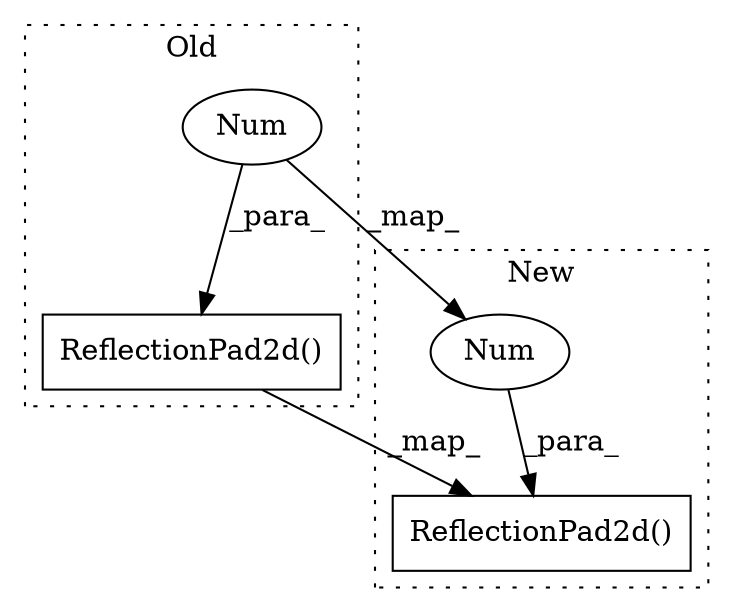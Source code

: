 digraph G {
subgraph cluster0 {
1 [label="ReflectionPad2d()" a="75" s="18217,18237" l="19,1" shape="box"];
4 [label="Num" a="76" s="18236" l="1" shape="ellipse"];
label = "Old";
style="dotted";
}
subgraph cluster1 {
2 [label="ReflectionPad2d()" a="75" s="18379,18399" l="19,1" shape="box"];
3 [label="Num" a="76" s="18398" l="1" shape="ellipse"];
label = "New";
style="dotted";
}
1 -> 2 [label="_map_"];
3 -> 2 [label="_para_"];
4 -> 3 [label="_map_"];
4 -> 1 [label="_para_"];
}